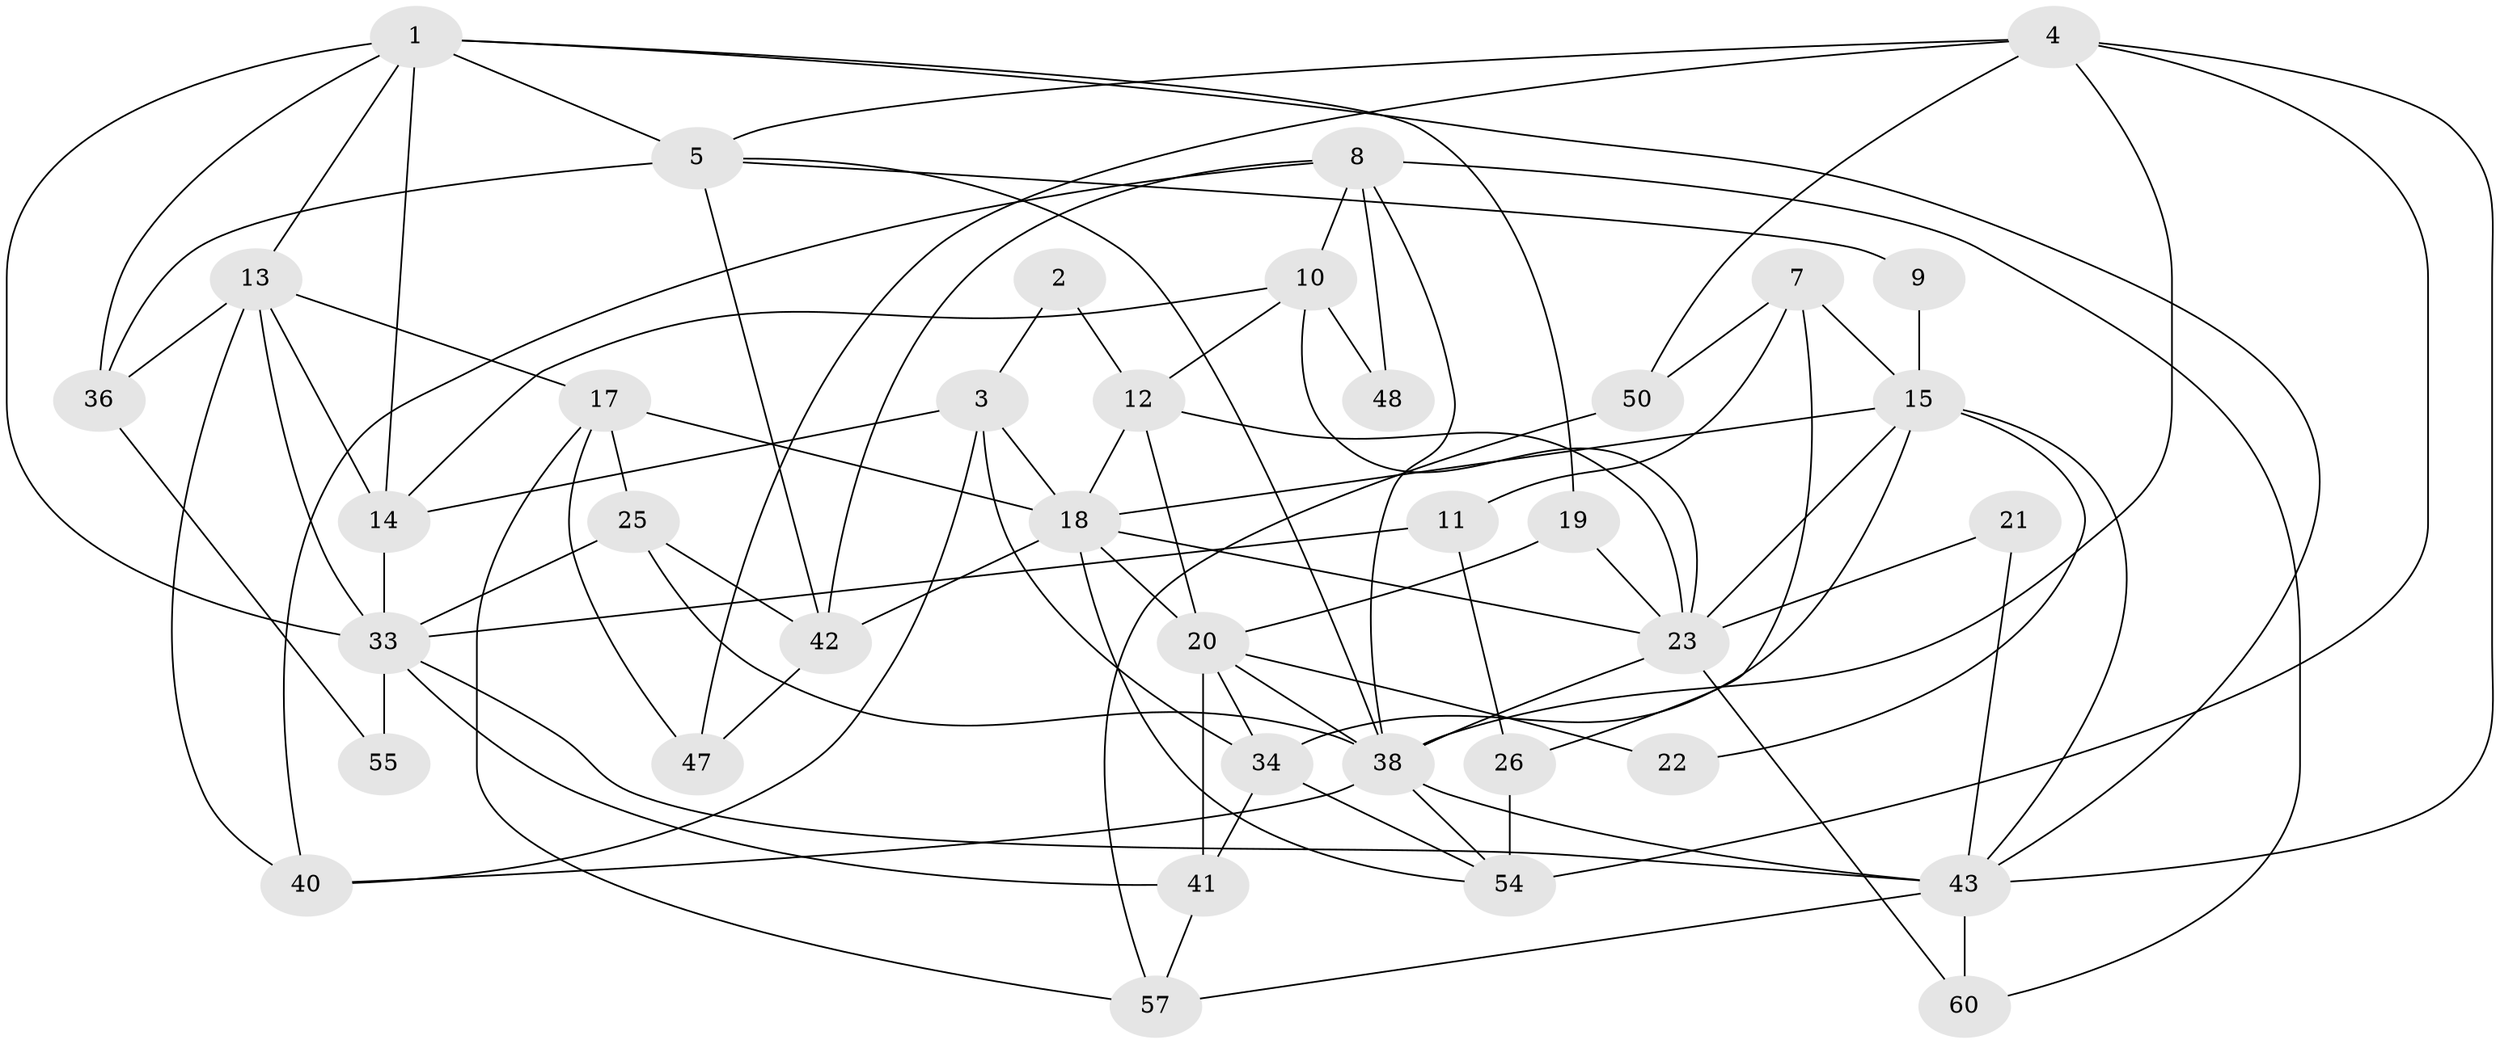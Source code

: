 // original degree distribution, {4: 0.2786885245901639, 2: 0.11475409836065574, 3: 0.26229508196721313, 6: 0.11475409836065574, 5: 0.21311475409836064, 7: 0.01639344262295082}
// Generated by graph-tools (version 1.1) at 2025/41/03/06/25 10:41:53]
// undirected, 38 vertices, 90 edges
graph export_dot {
graph [start="1"]
  node [color=gray90,style=filled];
  1 [super="+6"];
  2;
  3 [super="+30"];
  4 [super="+29"];
  5 [super="+32"];
  7 [super="+16"];
  8 [super="+24"];
  9;
  10 [super="+35"];
  11;
  12 [super="+61"];
  13 [super="+39"];
  14;
  15 [super="+28"];
  17 [super="+31"];
  18 [super="+44"];
  19;
  20 [super="+58"];
  21;
  22;
  23 [super="+46"];
  25;
  26 [super="+27"];
  33 [super="+45"];
  34 [super="+52"];
  36 [super="+37"];
  38 [super="+51"];
  40;
  41 [super="+49"];
  42 [super="+56"];
  43 [super="+53"];
  47;
  48;
  50;
  54 [super="+59"];
  55;
  57;
  60;
  1 -- 13 [weight=2];
  1 -- 5;
  1 -- 33;
  1 -- 19;
  1 -- 36;
  1 -- 43;
  1 -- 14;
  2 -- 3;
  2 -- 12;
  3 -- 14;
  3 -- 18;
  3 -- 40;
  3 -- 34;
  4 -- 54;
  4 -- 43;
  4 -- 50;
  4 -- 5;
  4 -- 38;
  4 -- 47;
  5 -- 9;
  5 -- 38;
  5 -- 42;
  5 -- 36;
  7 -- 50;
  7 -- 15;
  7 -- 26;
  7 -- 11;
  8 -- 38;
  8 -- 60;
  8 -- 48;
  8 -- 40;
  8 -- 42;
  8 -- 10;
  9 -- 15;
  10 -- 14;
  10 -- 23;
  10 -- 48;
  10 -- 12;
  11 -- 33;
  11 -- 26;
  12 -- 20;
  12 -- 18;
  12 -- 23;
  13 -- 36 [weight=2];
  13 -- 14;
  13 -- 40;
  13 -- 33;
  13 -- 17;
  14 -- 33;
  15 -- 18;
  15 -- 22;
  15 -- 43;
  15 -- 23;
  15 -- 34;
  17 -- 57;
  17 -- 25;
  17 -- 18;
  17 -- 47;
  18 -- 54;
  18 -- 23;
  18 -- 20;
  18 -- 42;
  19 -- 23;
  19 -- 20;
  20 -- 38;
  20 -- 34 [weight=2];
  20 -- 22;
  20 -- 41;
  21 -- 43;
  21 -- 23;
  23 -- 38;
  23 -- 60;
  25 -- 42;
  25 -- 33;
  25 -- 38;
  26 -- 54 [weight=3];
  33 -- 55 [weight=2];
  33 -- 43;
  33 -- 41;
  34 -- 41;
  34 -- 54;
  36 -- 55;
  38 -- 43 [weight=2];
  38 -- 54;
  38 -- 40;
  41 -- 57;
  42 -- 47;
  43 -- 57;
  43 -- 60;
  50 -- 57;
}
